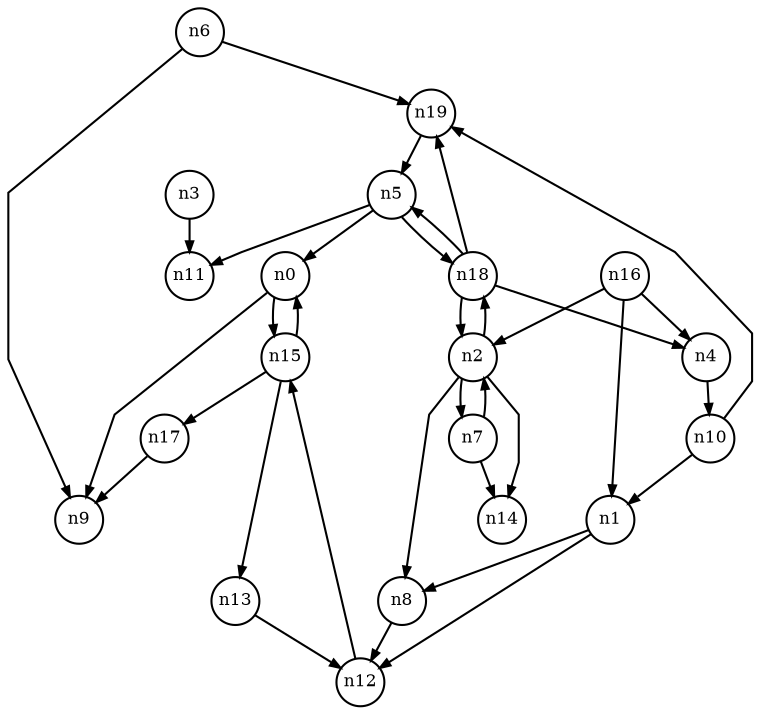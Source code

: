digraph G{
splines=polyline;
ranksep=0.22;
nodesep=0.22;
nodesize=0.16;
fontsize=8
edge [arrowsize=0.5]
node [fontsize=8 shape=circle width=0.32 fixedsize=shape];

n0 -> n9
n0 -> n15
n8 -> n12
n1 -> n8
n1 -> n12
n12 -> n15
n7 -> n14
n7 -> n2
n2 -> n7
n2 -> n8
n2 -> n14
n2 -> n18
n3 -> n11
n10 -> n1
n10 -> n19
n4 -> n10
n5 -> n0
n5 -> n11
n5 -> n18
n18 -> n2
n18 -> n4
n18 -> n19
n18 -> n5
n6 -> n9
n6 -> n19
n19 -> n5
n13 -> n12
n15 -> n0
n15 -> n13
n15 -> n17
n17 -> n9
n16 -> n1
n16 -> n2
n16 -> n4
}
